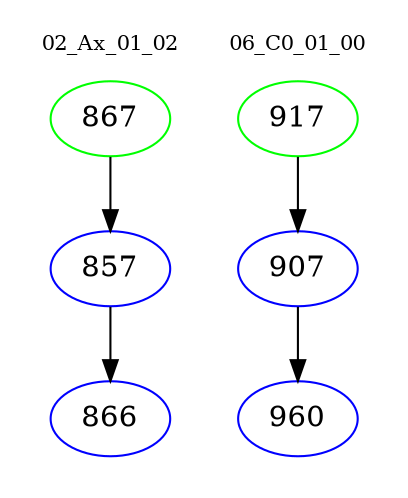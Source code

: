 digraph{
subgraph cluster_0 {
color = white
label = "02_Ax_01_02";
fontsize=10;
T0_867 [label="867", color="green"]
T0_867 -> T0_857 [color="black"]
T0_857 [label="857", color="blue"]
T0_857 -> T0_866 [color="black"]
T0_866 [label="866", color="blue"]
}
subgraph cluster_1 {
color = white
label = "06_C0_01_00";
fontsize=10;
T1_917 [label="917", color="green"]
T1_917 -> T1_907 [color="black"]
T1_907 [label="907", color="blue"]
T1_907 -> T1_960 [color="black"]
T1_960 [label="960", color="blue"]
}
}
